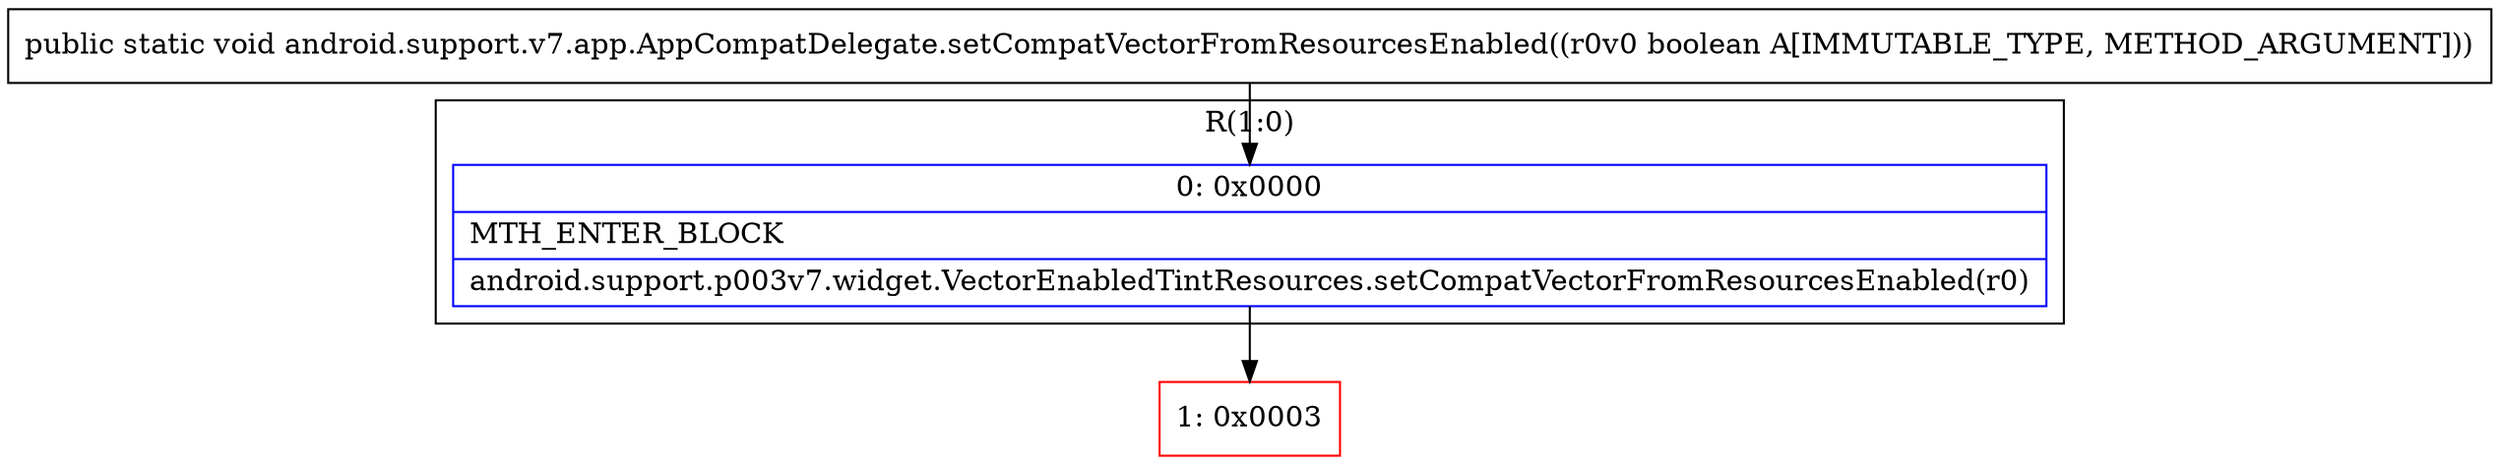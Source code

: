 digraph "CFG forandroid.support.v7.app.AppCompatDelegate.setCompatVectorFromResourcesEnabled(Z)V" {
subgraph cluster_Region_839620100 {
label = "R(1:0)";
node [shape=record,color=blue];
Node_0 [shape=record,label="{0\:\ 0x0000|MTH_ENTER_BLOCK\l|android.support.p003v7.widget.VectorEnabledTintResources.setCompatVectorFromResourcesEnabled(r0)\l}"];
}
Node_1 [shape=record,color=red,label="{1\:\ 0x0003}"];
MethodNode[shape=record,label="{public static void android.support.v7.app.AppCompatDelegate.setCompatVectorFromResourcesEnabled((r0v0 boolean A[IMMUTABLE_TYPE, METHOD_ARGUMENT])) }"];
MethodNode -> Node_0;
Node_0 -> Node_1;
}


